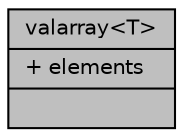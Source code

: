 digraph "valarray&lt;T&gt;"
{
 // INTERACTIVE_SVG=YES
  bgcolor="transparent";
  edge [fontname="Helvetica",fontsize="10",labelfontname="Helvetica",labelfontsize="10"];
  node [fontname="Helvetica",fontsize="10",shape=record];
  Node1 [label="{valarray\<T\>\n|+ elements\l|}",height=0.2,width=0.4,color="black", fillcolor="grey75", style="filled", fontcolor="black"];
}
